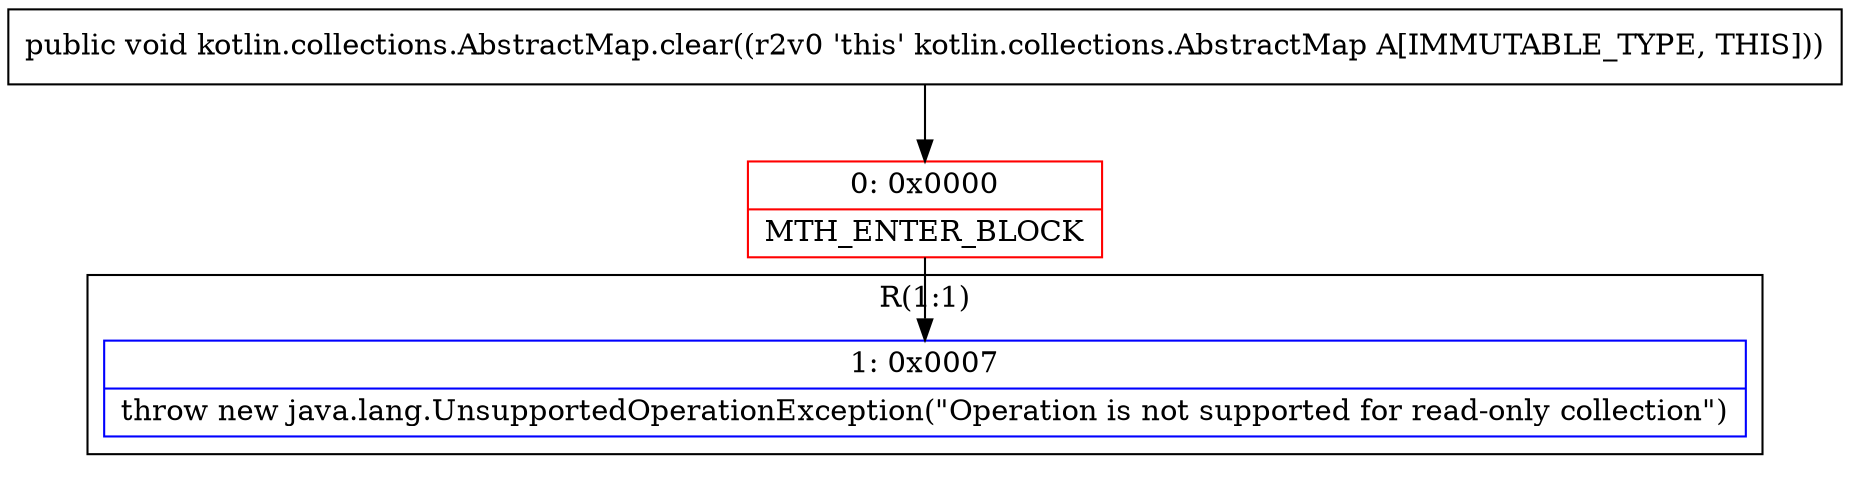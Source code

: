 digraph "CFG forkotlin.collections.AbstractMap.clear()V" {
subgraph cluster_Region_1784391933 {
label = "R(1:1)";
node [shape=record,color=blue];
Node_1 [shape=record,label="{1\:\ 0x0007|throw new java.lang.UnsupportedOperationException(\"Operation is not supported for read\-only collection\")\l}"];
}
Node_0 [shape=record,color=red,label="{0\:\ 0x0000|MTH_ENTER_BLOCK\l}"];
MethodNode[shape=record,label="{public void kotlin.collections.AbstractMap.clear((r2v0 'this' kotlin.collections.AbstractMap A[IMMUTABLE_TYPE, THIS])) }"];
MethodNode -> Node_0;
Node_0 -> Node_1;
}

